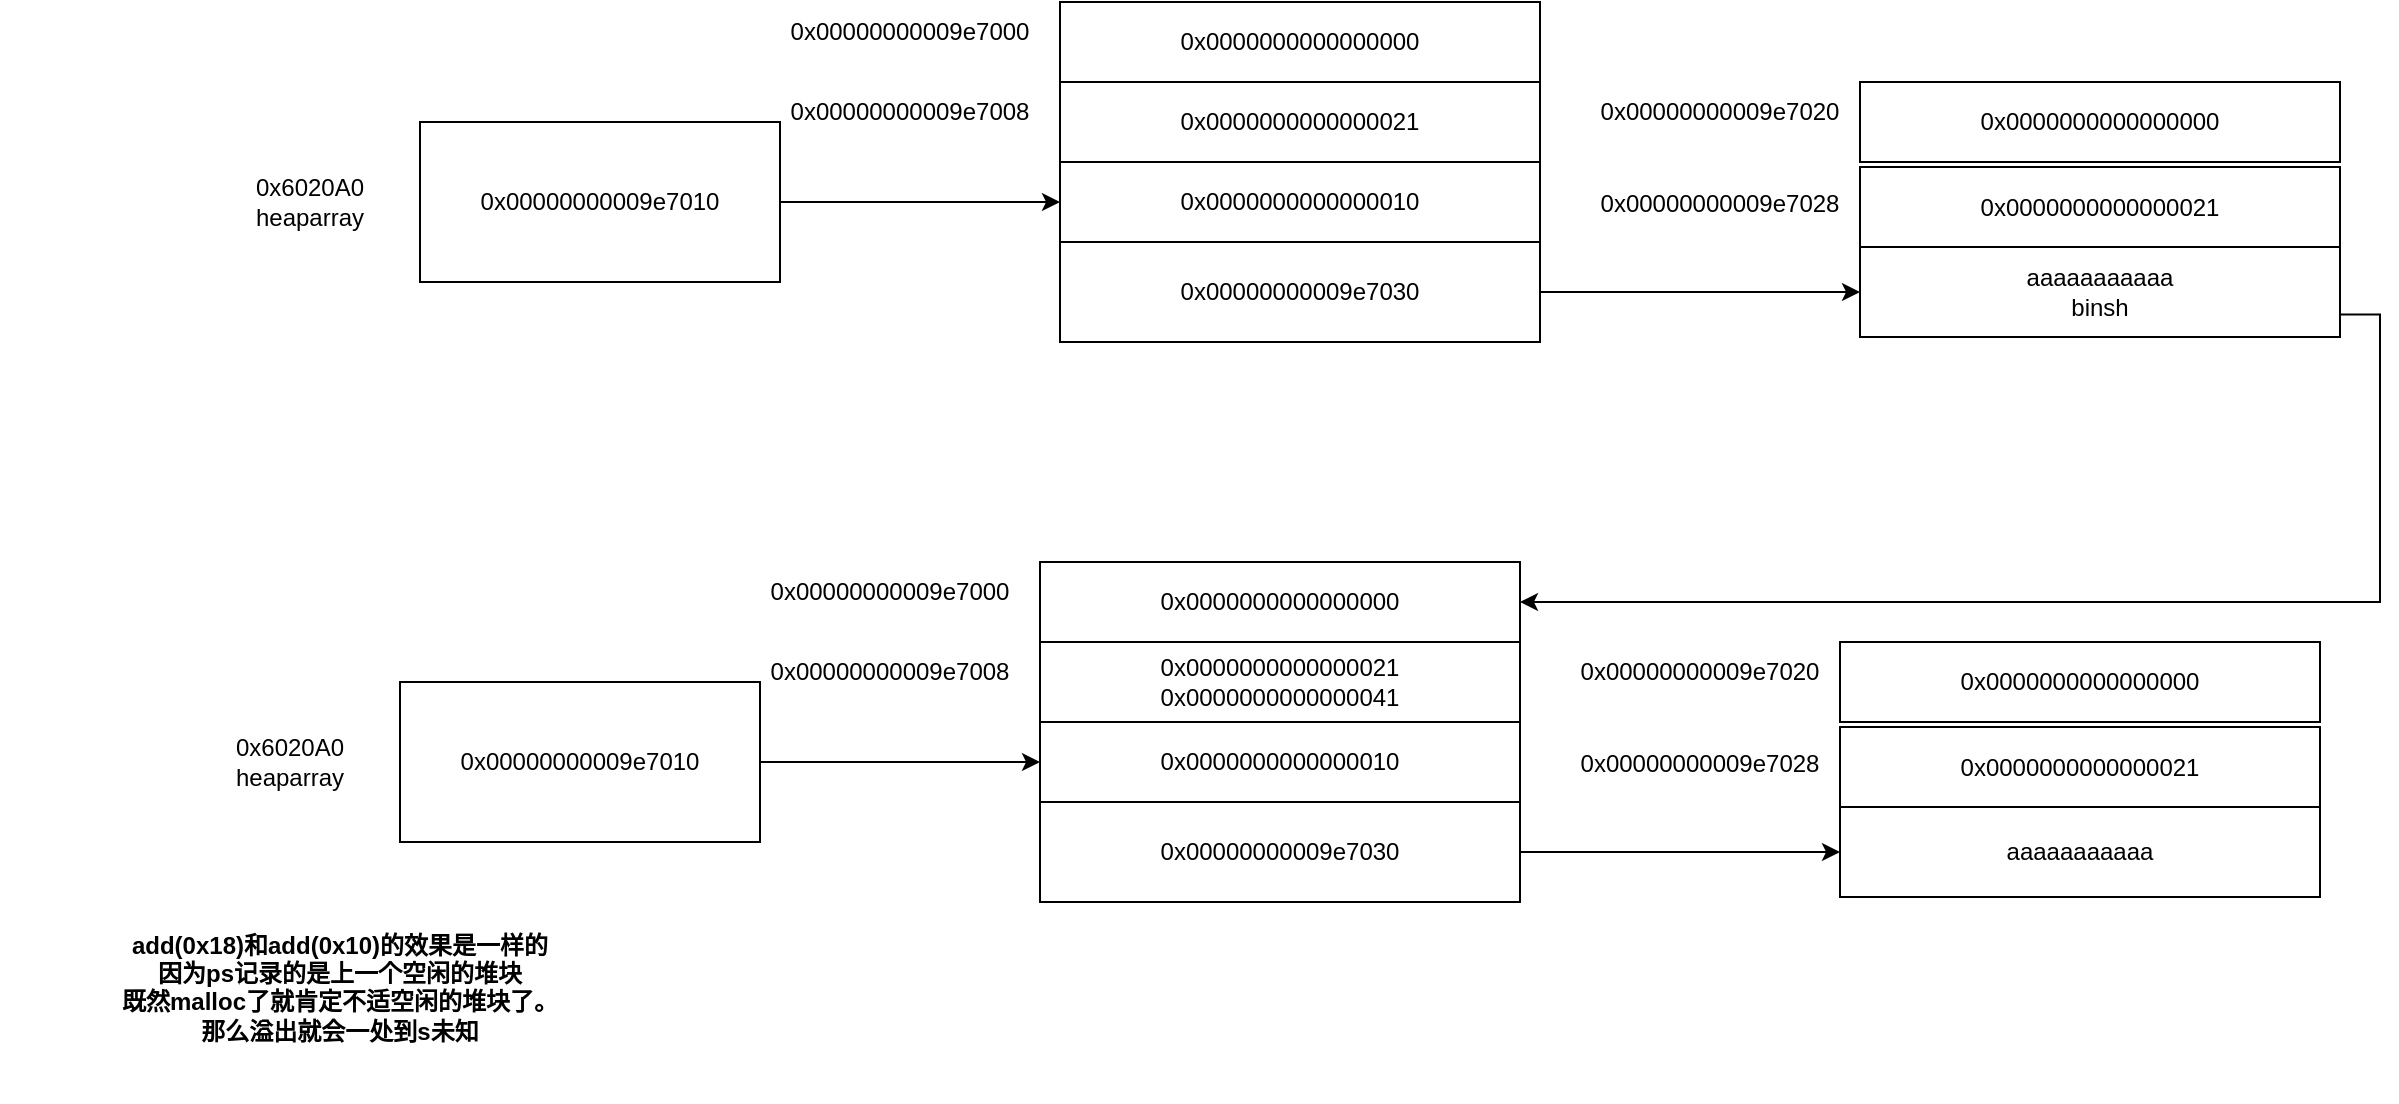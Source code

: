 <mxfile version="24.2.0" type="github">
  <diagram name="第 1 页" id="Fr5cbRcazwO-UYm_Rkgn">
    <mxGraphModel dx="2329" dy="652" grid="1" gridSize="10" guides="1" tooltips="1" connect="1" arrows="1" fold="1" page="1" pageScale="1" pageWidth="827" pageHeight="1169" math="0" shadow="0">
      <root>
        <mxCell id="0" />
        <mxCell id="1" parent="0" />
        <mxCell id="av2565oH3hsVs84lq1rJ-3" style="edgeStyle=orthogonalEdgeStyle;rounded=0;orthogonalLoop=1;jettySize=auto;html=1;exitX=1;exitY=0.5;exitDx=0;exitDy=0;" edge="1" parent="1" source="av2565oH3hsVs84lq1rJ-1">
          <mxGeometry relative="1" as="geometry">
            <mxPoint x="470" y="120" as="targetPoint" />
          </mxGeometry>
        </mxCell>
        <mxCell id="av2565oH3hsVs84lq1rJ-1" value="0x00000000009e7010" style="rounded=0;whiteSpace=wrap;html=1;" vertex="1" parent="1">
          <mxGeometry x="150" y="80" width="180" height="80" as="geometry" />
        </mxCell>
        <mxCell id="av2565oH3hsVs84lq1rJ-2" value="0x6020A0&lt;div&gt;heaparray&lt;br&gt;&lt;/div&gt;" style="text;strokeColor=none;align=center;fillColor=none;html=1;verticalAlign=middle;whiteSpace=wrap;rounded=0;" vertex="1" parent="1">
          <mxGeometry x="60" y="105" width="70" height="30" as="geometry" />
        </mxCell>
        <mxCell id="av2565oH3hsVs84lq1rJ-4" value="&lt;div&gt;0x0000000000000010&lt;/div&gt;" style="rounded=0;whiteSpace=wrap;html=1;" vertex="1" parent="1">
          <mxGeometry x="470" y="100" width="240" height="40" as="geometry" />
        </mxCell>
        <mxCell id="av2565oH3hsVs84lq1rJ-8" style="edgeStyle=orthogonalEdgeStyle;rounded=0;orthogonalLoop=1;jettySize=auto;html=1;exitX=1;exitY=0.5;exitDx=0;exitDy=0;entryX=0;entryY=0.5;entryDx=0;entryDy=0;" edge="1" parent="1" source="av2565oH3hsVs84lq1rJ-5" target="av2565oH3hsVs84lq1rJ-6">
          <mxGeometry relative="1" as="geometry" />
        </mxCell>
        <mxCell id="av2565oH3hsVs84lq1rJ-5" value="&lt;div&gt;&lt;span style=&quot;background-color: initial;&quot;&gt;0x00000000009e7030&lt;/span&gt;&lt;/div&gt;" style="rounded=0;whiteSpace=wrap;html=1;" vertex="1" parent="1">
          <mxGeometry x="470" y="140" width="240" height="50" as="geometry" />
        </mxCell>
        <mxCell id="av2565oH3hsVs84lq1rJ-36" style="edgeStyle=orthogonalEdgeStyle;rounded=0;orthogonalLoop=1;jettySize=auto;html=1;exitX=1;exitY=0.75;exitDx=0;exitDy=0;entryX=1;entryY=0.5;entryDx=0;entryDy=0;" edge="1" parent="1" source="av2565oH3hsVs84lq1rJ-6" target="av2565oH3hsVs84lq1rJ-29">
          <mxGeometry relative="1" as="geometry" />
        </mxCell>
        <mxCell id="av2565oH3hsVs84lq1rJ-6" value="aaaaaaaaaaa&lt;div&gt;binsh&lt;/div&gt;" style="rounded=0;whiteSpace=wrap;html=1;" vertex="1" parent="1">
          <mxGeometry x="870" y="142.5" width="240" height="45" as="geometry" />
        </mxCell>
        <mxCell id="av2565oH3hsVs84lq1rJ-9" value="0x0000000000000021" style="rounded=0;whiteSpace=wrap;html=1;" vertex="1" parent="1">
          <mxGeometry x="470" y="60" width="240" height="40" as="geometry" />
        </mxCell>
        <mxCell id="av2565oH3hsVs84lq1rJ-10" value="0x0000000000000000" style="rounded=0;whiteSpace=wrap;html=1;" vertex="1" parent="1">
          <mxGeometry x="470" y="20" width="240" height="40" as="geometry" />
        </mxCell>
        <mxCell id="av2565oH3hsVs84lq1rJ-11" value="0x00000000009e7000" style="text;strokeColor=none;align=center;fillColor=none;html=1;verticalAlign=middle;whiteSpace=wrap;rounded=0;" vertex="1" parent="1">
          <mxGeometry x="320" y="20" width="150" height="30" as="geometry" />
        </mxCell>
        <mxCell id="av2565oH3hsVs84lq1rJ-12" value="0x00000000009e7008" style="text;strokeColor=none;align=center;fillColor=none;html=1;verticalAlign=middle;whiteSpace=wrap;rounded=0;" vertex="1" parent="1">
          <mxGeometry x="320" y="60" width="150" height="30" as="geometry" />
        </mxCell>
        <mxCell id="av2565oH3hsVs84lq1rJ-13" value="0x00000000009e7020" style="text;strokeColor=none;align=center;fillColor=none;html=1;verticalAlign=middle;whiteSpace=wrap;rounded=0;" vertex="1" parent="1">
          <mxGeometry x="740" y="60" width="120" height="30" as="geometry" />
        </mxCell>
        <mxCell id="av2565oH3hsVs84lq1rJ-17" value="0x00000000009e7028" style="text;strokeColor=none;align=center;fillColor=none;html=1;verticalAlign=middle;whiteSpace=wrap;rounded=0;" vertex="1" parent="1">
          <mxGeometry x="740" y="106.25" width="120" height="30" as="geometry" />
        </mxCell>
        <mxCell id="av2565oH3hsVs84lq1rJ-18" value="0x0000000000000000" style="rounded=0;whiteSpace=wrap;html=1;" vertex="1" parent="1">
          <mxGeometry x="870" y="60" width="240" height="40" as="geometry" />
        </mxCell>
        <mxCell id="av2565oH3hsVs84lq1rJ-19" value="0x0000000000000021" style="rounded=0;whiteSpace=wrap;html=1;" vertex="1" parent="1">
          <mxGeometry x="870" y="102.5" width="240" height="40" as="geometry" />
        </mxCell>
        <mxCell id="av2565oH3hsVs84lq1rJ-20" value="&lt;b&gt;add(0x18)和add(0x10)的效果是一样的&lt;/b&gt;&lt;div&gt;&lt;b&gt;因为ps记录的是上一个空闲的堆块&lt;/b&gt;&lt;/div&gt;&lt;div&gt;&lt;b&gt;既然malloc了就肯定不适空闲的堆块了。&lt;/b&gt;&lt;/div&gt;&lt;div&gt;&lt;b&gt;那么溢出就会一处到s未知&lt;/b&gt;&lt;/div&gt;&lt;div&gt;&lt;b&gt;&lt;br&gt;&lt;/b&gt;&lt;/div&gt;" style="text;strokeColor=none;align=center;fillColor=none;html=1;verticalAlign=middle;whiteSpace=wrap;rounded=0;" vertex="1" parent="1">
          <mxGeometry x="-60" y="470" width="340" height="100" as="geometry" />
        </mxCell>
        <mxCell id="av2565oH3hsVs84lq1rJ-21" style="edgeStyle=orthogonalEdgeStyle;rounded=0;orthogonalLoop=1;jettySize=auto;html=1;exitX=1;exitY=0.5;exitDx=0;exitDy=0;" edge="1" parent="1" source="av2565oH3hsVs84lq1rJ-22">
          <mxGeometry relative="1" as="geometry">
            <mxPoint x="460" y="400" as="targetPoint" />
          </mxGeometry>
        </mxCell>
        <mxCell id="av2565oH3hsVs84lq1rJ-22" value="0x00000000009e7010" style="rounded=0;whiteSpace=wrap;html=1;" vertex="1" parent="1">
          <mxGeometry x="140" y="360" width="180" height="80" as="geometry" />
        </mxCell>
        <mxCell id="av2565oH3hsVs84lq1rJ-23" value="0x6020A0&lt;div&gt;heaparray&lt;br&gt;&lt;/div&gt;" style="text;strokeColor=none;align=center;fillColor=none;html=1;verticalAlign=middle;whiteSpace=wrap;rounded=0;" vertex="1" parent="1">
          <mxGeometry x="50" y="385" width="70" height="30" as="geometry" />
        </mxCell>
        <mxCell id="av2565oH3hsVs84lq1rJ-24" value="&lt;div&gt;0x0000000000000010&lt;/div&gt;" style="rounded=0;whiteSpace=wrap;html=1;" vertex="1" parent="1">
          <mxGeometry x="460" y="380" width="240" height="40" as="geometry" />
        </mxCell>
        <mxCell id="av2565oH3hsVs84lq1rJ-25" style="edgeStyle=orthogonalEdgeStyle;rounded=0;orthogonalLoop=1;jettySize=auto;html=1;exitX=1;exitY=0.5;exitDx=0;exitDy=0;entryX=0;entryY=0.5;entryDx=0;entryDy=0;" edge="1" parent="1" source="av2565oH3hsVs84lq1rJ-26" target="av2565oH3hsVs84lq1rJ-27">
          <mxGeometry relative="1" as="geometry" />
        </mxCell>
        <mxCell id="av2565oH3hsVs84lq1rJ-26" value="&lt;div&gt;&lt;span style=&quot;background-color: initial;&quot;&gt;0x00000000009e7030&lt;/span&gt;&lt;/div&gt;" style="rounded=0;whiteSpace=wrap;html=1;" vertex="1" parent="1">
          <mxGeometry x="460" y="420" width="240" height="50" as="geometry" />
        </mxCell>
        <mxCell id="av2565oH3hsVs84lq1rJ-27" value="aaaaaaaaaaa" style="rounded=0;whiteSpace=wrap;html=1;" vertex="1" parent="1">
          <mxGeometry x="860" y="422.5" width="240" height="45" as="geometry" />
        </mxCell>
        <mxCell id="av2565oH3hsVs84lq1rJ-28" value="0x0000000000000021&lt;div&gt;0x0000000000000041&lt;/div&gt;" style="rounded=0;whiteSpace=wrap;html=1;" vertex="1" parent="1">
          <mxGeometry x="460" y="340" width="240" height="40" as="geometry" />
        </mxCell>
        <mxCell id="av2565oH3hsVs84lq1rJ-29" value="0x0000000000000000" style="rounded=0;whiteSpace=wrap;html=1;" vertex="1" parent="1">
          <mxGeometry x="460" y="300" width="240" height="40" as="geometry" />
        </mxCell>
        <mxCell id="av2565oH3hsVs84lq1rJ-30" value="0x00000000009e7000" style="text;strokeColor=none;align=center;fillColor=none;html=1;verticalAlign=middle;whiteSpace=wrap;rounded=0;" vertex="1" parent="1">
          <mxGeometry x="310" y="300" width="150" height="30" as="geometry" />
        </mxCell>
        <mxCell id="av2565oH3hsVs84lq1rJ-31" value="0x00000000009e7008" style="text;strokeColor=none;align=center;fillColor=none;html=1;verticalAlign=middle;whiteSpace=wrap;rounded=0;" vertex="1" parent="1">
          <mxGeometry x="310" y="340" width="150" height="30" as="geometry" />
        </mxCell>
        <mxCell id="av2565oH3hsVs84lq1rJ-32" value="0x00000000009e7020" style="text;strokeColor=none;align=center;fillColor=none;html=1;verticalAlign=middle;whiteSpace=wrap;rounded=0;" vertex="1" parent="1">
          <mxGeometry x="730" y="340" width="120" height="30" as="geometry" />
        </mxCell>
        <mxCell id="av2565oH3hsVs84lq1rJ-33" value="0x00000000009e7028" style="text;strokeColor=none;align=center;fillColor=none;html=1;verticalAlign=middle;whiteSpace=wrap;rounded=0;" vertex="1" parent="1">
          <mxGeometry x="730" y="386.25" width="120" height="30" as="geometry" />
        </mxCell>
        <mxCell id="av2565oH3hsVs84lq1rJ-34" value="0x0000000000000000" style="rounded=0;whiteSpace=wrap;html=1;" vertex="1" parent="1">
          <mxGeometry x="860" y="340" width="240" height="40" as="geometry" />
        </mxCell>
        <mxCell id="av2565oH3hsVs84lq1rJ-35" value="0x0000000000000021" style="rounded=0;whiteSpace=wrap;html=1;" vertex="1" parent="1">
          <mxGeometry x="860" y="382.5" width="240" height="40" as="geometry" />
        </mxCell>
      </root>
    </mxGraphModel>
  </diagram>
</mxfile>
